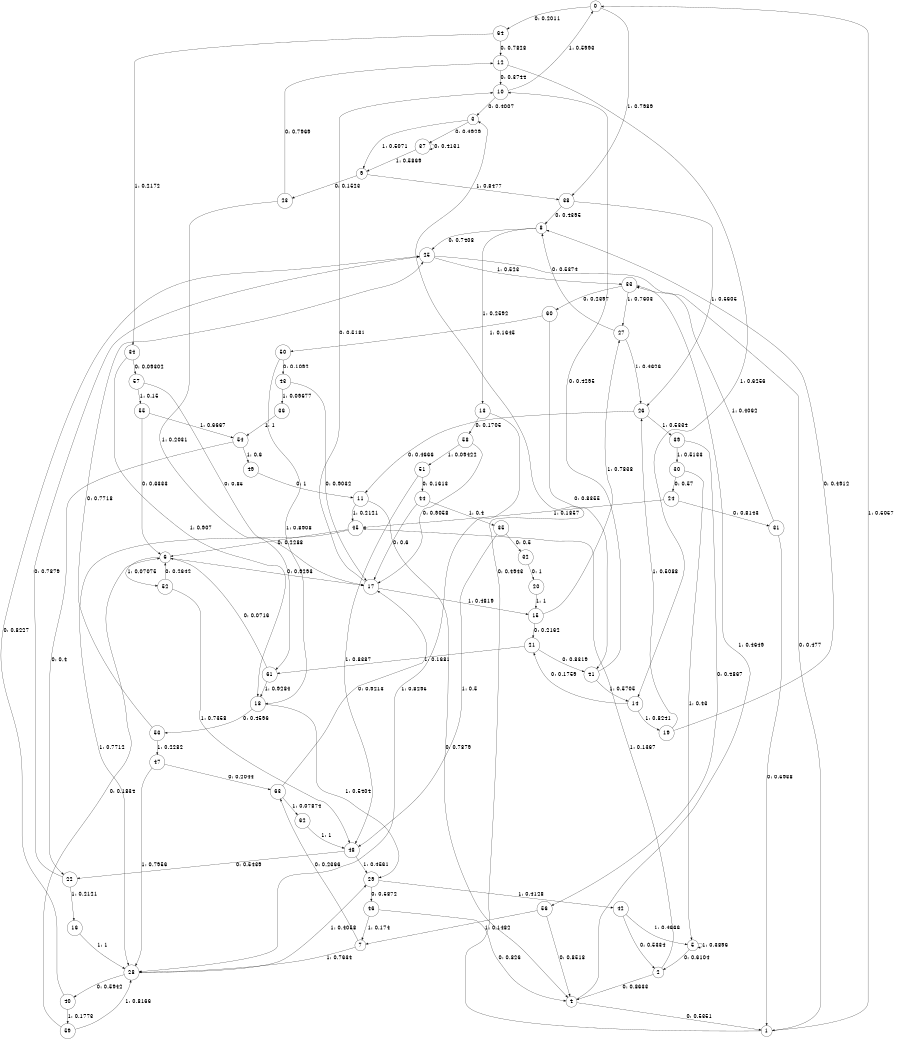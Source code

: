 digraph "ch12randomL10" {
size = "6,8.5";
ratio = "fill";
node [shape = circle];
node [fontsize = 24];
edge [fontsize = 24];
0 -> 64 [label = "0: 0.2011   "];
0 -> 38 [label = "1: 0.7989   "];
1 -> 3 [label = "0: 0.4943   "];
1 -> 0 [label = "1: 0.5057   "];
2 -> 4 [label = "0: 0.8633   "];
2 -> 45 [label = "1: 0.1367   "];
3 -> 37 [label = "0: 0.4929   "];
3 -> 9 [label = "1: 0.5071   "];
4 -> 1 [label = "0: 0.5351   "];
4 -> 33 [label = "1: 0.4649   "];
5 -> 2 [label = "0: 0.6104   "];
5 -> 5 [label = "1: 0.3896   "];
6 -> 17 [label = "0: 0.9293   "];
6 -> 52 [label = "1: 0.07075  "];
7 -> 63 [label = "0: 0.2366   "];
7 -> 28 [label = "1: 0.7634   "];
8 -> 25 [label = "0: 0.7408   "];
8 -> 13 [label = "1: 0.2592   "];
9 -> 23 [label = "0: 0.1523   "];
9 -> 38 [label = "1: 0.8477   "];
10 -> 3 [label = "0: 0.4007   "];
10 -> 0 [label = "1: 0.5993   "];
11 -> 4 [label = "0: 0.7879   "];
11 -> 45 [label = "1: 0.2121   "];
12 -> 10 [label = "0: 0.3744   "];
12 -> 14 [label = "1: 0.6256   "];
13 -> 58 [label = "0: 0.1705   "];
13 -> 28 [label = "1: 0.8295   "];
14 -> 21 [label = "0: 0.1759   "];
14 -> 19 [label = "1: 0.8241   "];
15 -> 21 [label = "0: 0.2162   "];
15 -> 27 [label = "1: 0.7838   "];
16 -> 28 [label = "1: 1        "];
17 -> 10 [label = "0: 0.5181   "];
17 -> 15 [label = "1: 0.4819   "];
18 -> 53 [label = "0: 0.4596   "];
18 -> 29 [label = "1: 0.5404   "];
19 -> 8 [label = "0: 0.4912   "];
19 -> 26 [label = "1: 0.5088   "];
20 -> 15 [label = "1: 1        "];
21 -> 41 [label = "0: 0.8319   "];
21 -> 61 [label = "1: 0.1681   "];
22 -> 25 [label = "0: 0.7879   "];
22 -> 16 [label = "1: 0.2121   "];
23 -> 12 [label = "0: 0.7969   "];
23 -> 61 [label = "1: 0.2031   "];
24 -> 31 [label = "0: 0.8143   "];
24 -> 45 [label = "1: 0.1857   "];
25 -> 1 [label = "0: 0.477    "];
25 -> 33 [label = "1: 0.523    "];
26 -> 11 [label = "0: 0.4666   "];
26 -> 39 [label = "1: 0.5334   "];
27 -> 8 [label = "0: 0.5374   "];
27 -> 26 [label = "1: 0.4626   "];
28 -> 40 [label = "0: 0.5942   "];
28 -> 29 [label = "1: 0.4058   "];
29 -> 46 [label = "0: 0.5872   "];
29 -> 42 [label = "1: 0.4128   "];
30 -> 24 [label = "0: 0.57     "];
30 -> 5 [label = "1: 0.43     "];
31 -> 1 [label = "0: 0.5938   "];
31 -> 33 [label = "1: 0.4062   "];
32 -> 20 [label = "0: 1        "];
33 -> 60 [label = "0: 0.2397   "];
33 -> 27 [label = "1: 0.7603   "];
34 -> 57 [label = "0: 0.09302  "];
34 -> 18 [label = "1: 0.907    "];
35 -> 32 [label = "0: 0.5      "];
35 -> 48 [label = "1: 0.5      "];
36 -> 54 [label = "1: 1        "];
37 -> 37 [label = "0: 0.4131   "];
37 -> 9 [label = "1: 0.5869   "];
38 -> 8 [label = "0: 0.4395   "];
38 -> 26 [label = "1: 0.5605   "];
39 -> 56 [label = "0: 0.4867   "];
39 -> 30 [label = "1: 0.5133   "];
40 -> 25 [label = "0: 0.8227   "];
40 -> 59 [label = "1: 0.1773   "];
41 -> 10 [label = "0: 0.4295   "];
41 -> 14 [label = "1: 0.5705   "];
42 -> 2 [label = "0: 0.5334   "];
42 -> 5 [label = "1: 0.4666   "];
43 -> 17 [label = "0: 0.9032   "];
43 -> 36 [label = "1: 0.09677  "];
44 -> 17 [label = "0: 0.6      "];
44 -> 35 [label = "1: 0.4      "];
45 -> 6 [label = "0: 0.2288   "];
45 -> 28 [label = "1: 0.7712   "];
46 -> 4 [label = "0: 0.826    "];
46 -> 7 [label = "1: 0.174    "];
47 -> 63 [label = "0: 0.2044   "];
47 -> 28 [label = "1: 0.7956   "];
48 -> 22 [label = "0: 0.5439   "];
48 -> 29 [label = "1: 0.4561   "];
49 -> 11 [label = "0: 1        "];
50 -> 43 [label = "0: 0.1092   "];
50 -> 18 [label = "1: 0.8908   "];
51 -> 44 [label = "0: 0.1613   "];
51 -> 48 [label = "1: 0.8387   "];
52 -> 6 [label = "0: 0.2642   "];
52 -> 48 [label = "1: 0.7358   "];
53 -> 25 [label = "0: 0.7718   "];
53 -> 47 [label = "1: 0.2282   "];
54 -> 22 [label = "0: 0.4      "];
54 -> 49 [label = "1: 0.6      "];
55 -> 6 [label = "0: 0.3333   "];
55 -> 54 [label = "1: 0.6667   "];
56 -> 4 [label = "0: 0.8518   "];
56 -> 7 [label = "1: 0.1482   "];
57 -> 17 [label = "0: 0.85     "];
57 -> 55 [label = "1: 0.15     "];
58 -> 17 [label = "0: 0.9058   "];
58 -> 51 [label = "1: 0.09422  "];
59 -> 6 [label = "0: 0.1834   "];
59 -> 28 [label = "1: 0.8166   "];
60 -> 41 [label = "0: 0.8355   "];
60 -> 50 [label = "1: 0.1645   "];
61 -> 6 [label = "0: 0.0716   "];
61 -> 18 [label = "1: 0.9284   "];
62 -> 48 [label = "1: 1        "];
63 -> 17 [label = "0: 0.9213   "];
63 -> 62 [label = "1: 0.07874  "];
64 -> 12 [label = "0: 0.7828   "];
64 -> 34 [label = "1: 0.2172   "];
}